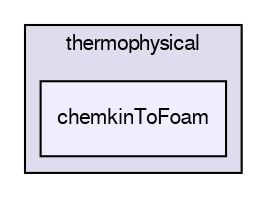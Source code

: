 digraph "applications/utilities/thermophysical/chemkinToFoam" {
  bgcolor=transparent;
  compound=true
  node [ fontsize="10", fontname="FreeSans"];
  edge [ labelfontsize="10", labelfontname="FreeSans"];
  subgraph clusterdir_ad006ac2d4adf68d191bc9af38a824ca {
    graph [ bgcolor="#ddddee", pencolor="black", label="thermophysical" fontname="FreeSans", fontsize="10", URL="dir_ad006ac2d4adf68d191bc9af38a824ca.html"]
  dir_0ad7c9a720bf0d963f3aee398084f3b5 [shape=box, label="chemkinToFoam", style="filled", fillcolor="#eeeeff", pencolor="black", URL="dir_0ad7c9a720bf0d963f3aee398084f3b5.html"];
  }
}
